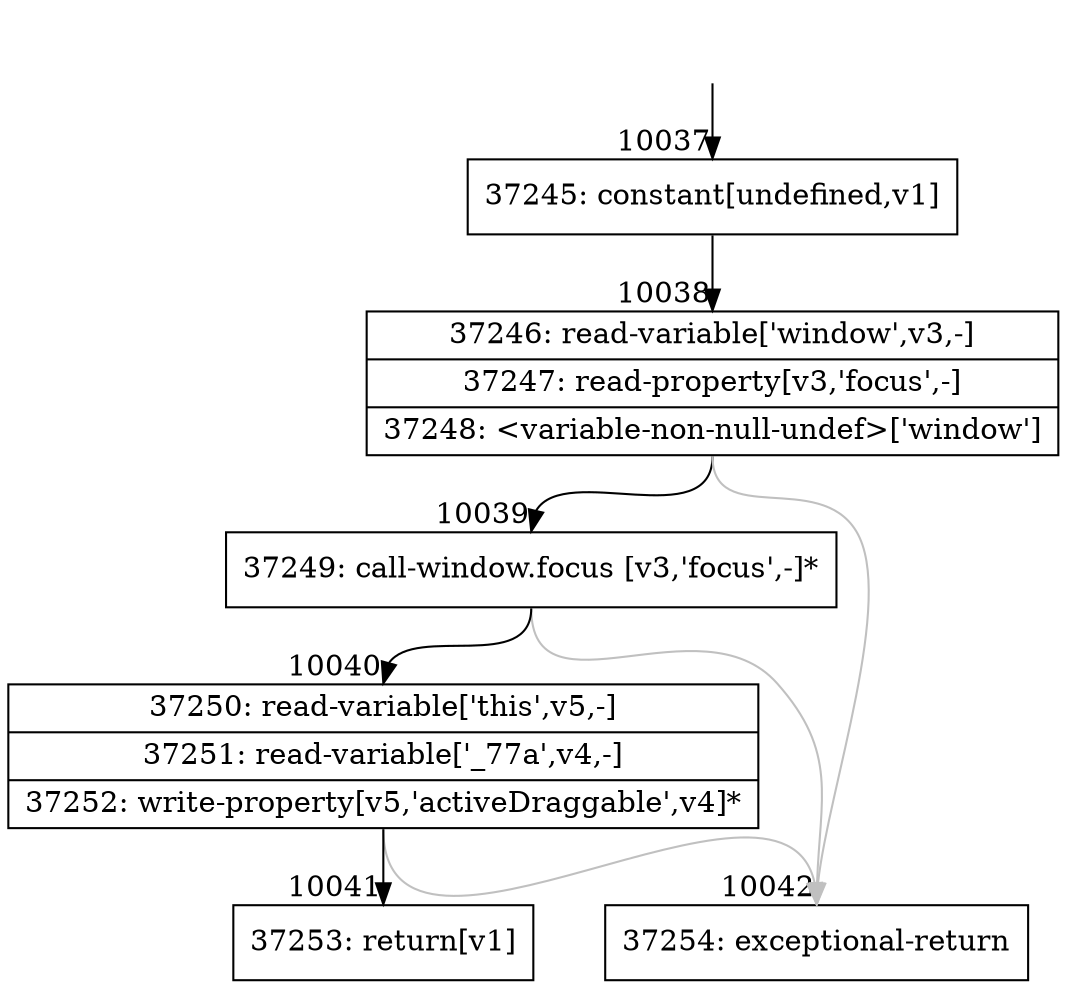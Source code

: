 digraph {
rankdir="TD"
BB_entry715[shape=none,label=""];
BB_entry715 -> BB10037 [tailport=s, headport=n, headlabel="    10037"]
BB10037 [shape=record label="{37245: constant[undefined,v1]}" ] 
BB10037 -> BB10038 [tailport=s, headport=n, headlabel="      10038"]
BB10038 [shape=record label="{37246: read-variable['window',v3,-]|37247: read-property[v3,'focus',-]|37248: \<variable-non-null-undef\>['window']}" ] 
BB10038 -> BB10039 [tailport=s, headport=n, headlabel="      10039"]
BB10038 -> BB10042 [tailport=s, headport=n, color=gray, headlabel="      10042"]
BB10039 [shape=record label="{37249: call-window.focus [v3,'focus',-]*}" ] 
BB10039 -> BB10040 [tailport=s, headport=n, headlabel="      10040"]
BB10039 -> BB10042 [tailport=s, headport=n, color=gray]
BB10040 [shape=record label="{37250: read-variable['this',v5,-]|37251: read-variable['_77a',v4,-]|37252: write-property[v5,'activeDraggable',v4]*}" ] 
BB10040 -> BB10041 [tailport=s, headport=n, headlabel="      10041"]
BB10040 -> BB10042 [tailport=s, headport=n, color=gray]
BB10041 [shape=record label="{37253: return[v1]}" ] 
BB10042 [shape=record label="{37254: exceptional-return}" ] 
//#$~ 7057
}

